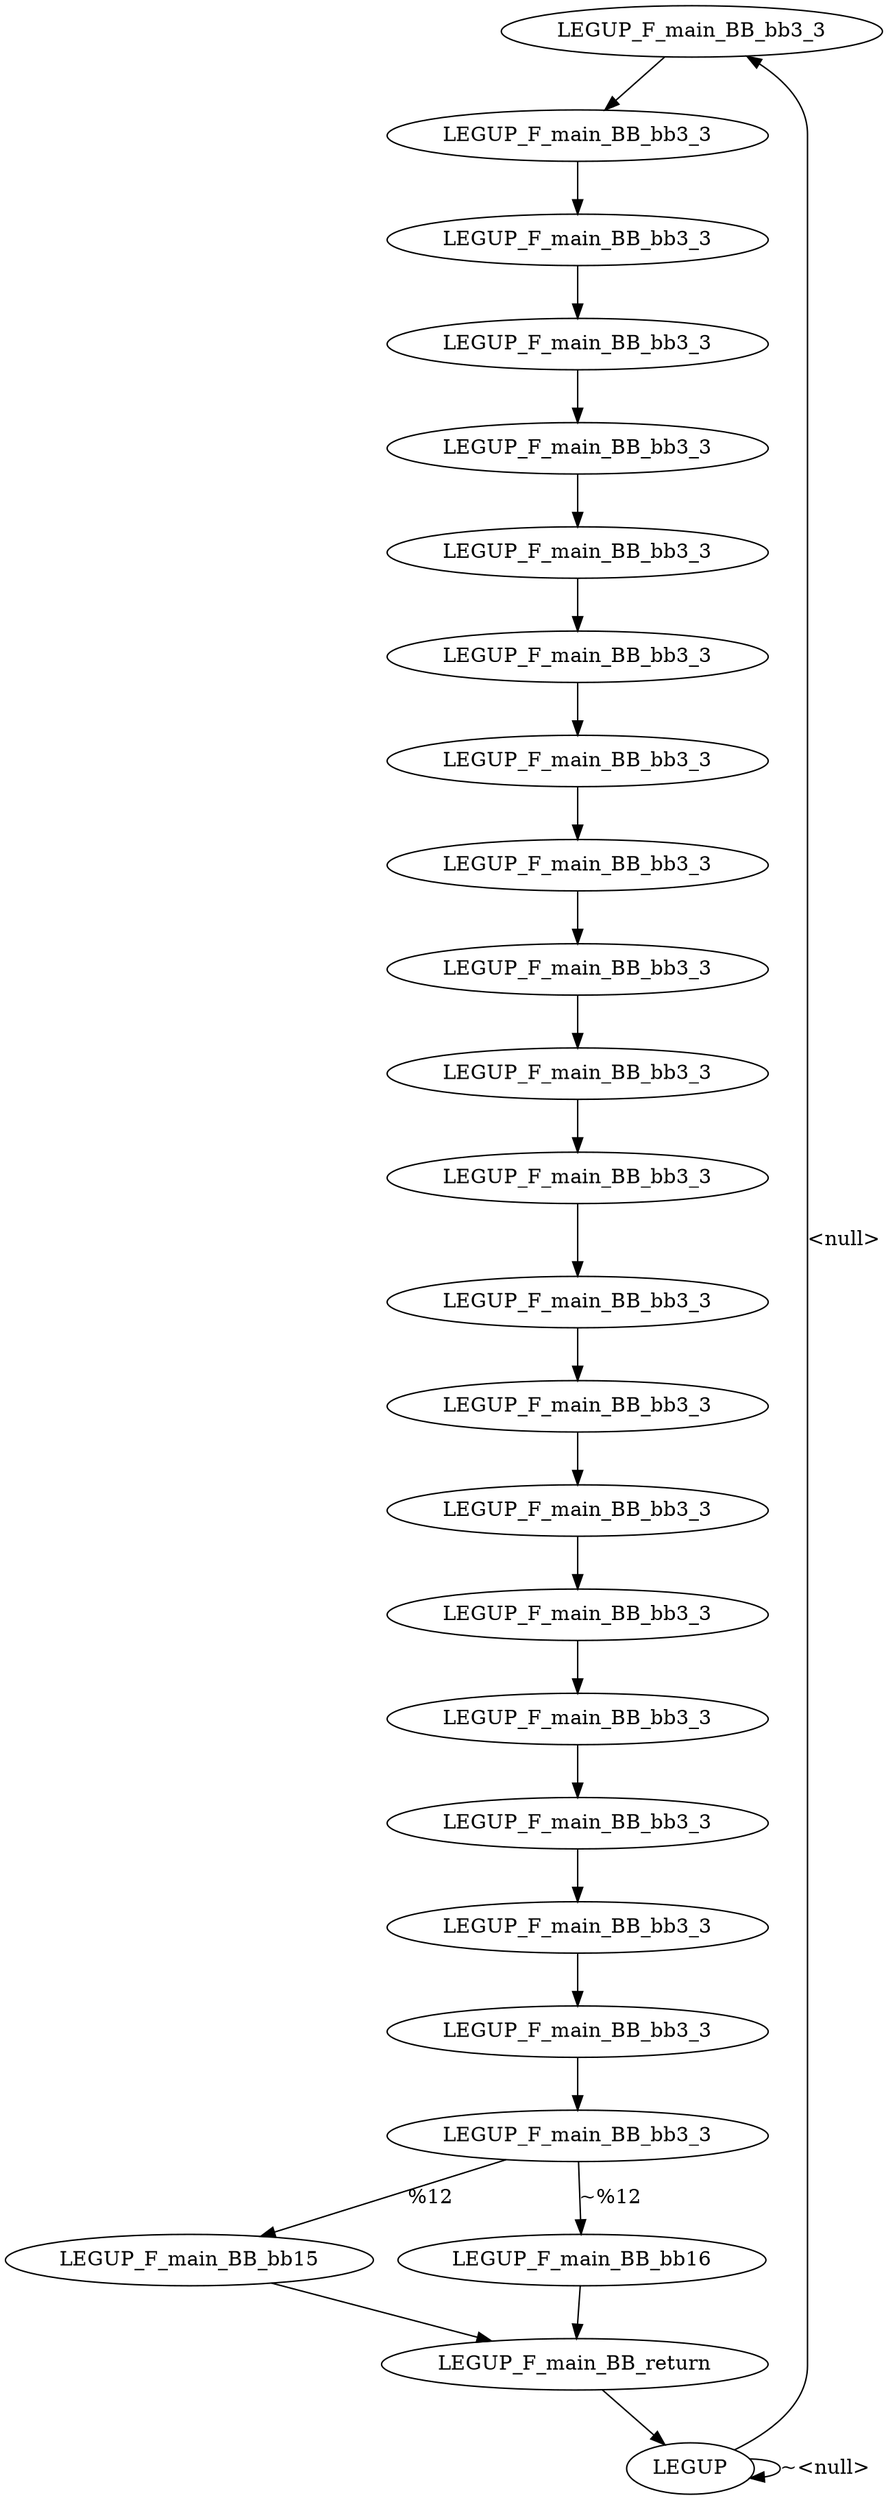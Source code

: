 digraph {
Node0xb1e4508[label="LEGUP_F_main_BB_bb3_3"];
Node0xb1e4468[label="LEGUP"];
Node0xb1e4468 -> Node0xb1e4508[label="<null>"];
Node0xb1e4468 -> Node0xb1e4468[label="~<null>"];
Node0xb1e4558[label="LEGUP_F_main_BB_bb3_3"];
Node0xb1e4508 -> Node0xb1e4558;
Node0xb1e45a8[label="LEGUP_F_main_BB_bb3_3"];
Node0xb1e4558 -> Node0xb1e45a8;
Node0xb1e45f8[label="LEGUP_F_main_BB_bb3_3"];
Node0xb1e45a8 -> Node0xb1e45f8;
Node0xb1e4648[label="LEGUP_F_main_BB_bb3_3"];
Node0xb1e45f8 -> Node0xb1e4648;
Node0xb1e4698[label="LEGUP_F_main_BB_bb3_3"];
Node0xb1e4648 -> Node0xb1e4698;
Node0xb1e46e8[label="LEGUP_F_main_BB_bb3_3"];
Node0xb1e4698 -> Node0xb1e46e8;
Node0xb1e4738[label="LEGUP_F_main_BB_bb3_3"];
Node0xb1e46e8 -> Node0xb1e4738;
Node0xb1e4788[label="LEGUP_F_main_BB_bb3_3"];
Node0xb1e4738 -> Node0xb1e4788;
Node0xb1e47d8[label="LEGUP_F_main_BB_bb3_3"];
Node0xb1e4788 -> Node0xb1e47d8;
Node0xb1e4828[label="LEGUP_F_main_BB_bb3_3"];
Node0xb1e47d8 -> Node0xb1e4828;
Node0xb1e4878[label="LEGUP_F_main_BB_bb3_3"];
Node0xb1e4828 -> Node0xb1e4878;
Node0xb1e48c8[label="LEGUP_F_main_BB_bb3_3"];
Node0xb1e4878 -> Node0xb1e48c8;
Node0xb1e4918[label="LEGUP_F_main_BB_bb3_3"];
Node0xb1e48c8 -> Node0xb1e4918;
Node0xb1e4968[label="LEGUP_F_main_BB_bb3_3"];
Node0xb1e4918 -> Node0xb1e4968;
Node0xb1e49b8[label="LEGUP_F_main_BB_bb3_3"];
Node0xb1e4968 -> Node0xb1e49b8;
Node0xb1e4a08[label="LEGUP_F_main_BB_bb3_3"];
Node0xb1e49b8 -> Node0xb1e4a08;
Node0xb1e4a58[label="LEGUP_F_main_BB_bb3_3"];
Node0xb1e4a08 -> Node0xb1e4a58;
Node0xb1e4aa8[label="LEGUP_F_main_BB_bb3_3"];
Node0xb1e4a58 -> Node0xb1e4aa8;
Node0xb1e4af8[label="LEGUP_F_main_BB_bb3_3"];
Node0xb1e4aa8 -> Node0xb1e4af8;
Node0xb1e4b48[label="LEGUP_F_main_BB_bb3_3"];
Node0xb1e4af8 -> Node0xb1e4b48;
Node0xb1e4b98[label="LEGUP_F_main_BB_bb15"];
Node0xb1e4b48 -> Node0xb1e4b98[label="%12"];
Node0xb1e4be8[label="LEGUP_F_main_BB_bb16"];
Node0xb1e4b48 -> Node0xb1e4be8[label="~%12"];
Node0xb1e4c38[label="LEGUP_F_main_BB_return"];
Node0xb1e4b98 -> Node0xb1e4c38;
Node0xb1e4be8 -> Node0xb1e4c38;
Node0xb1e4c38 -> Node0xb1e4468;
}
